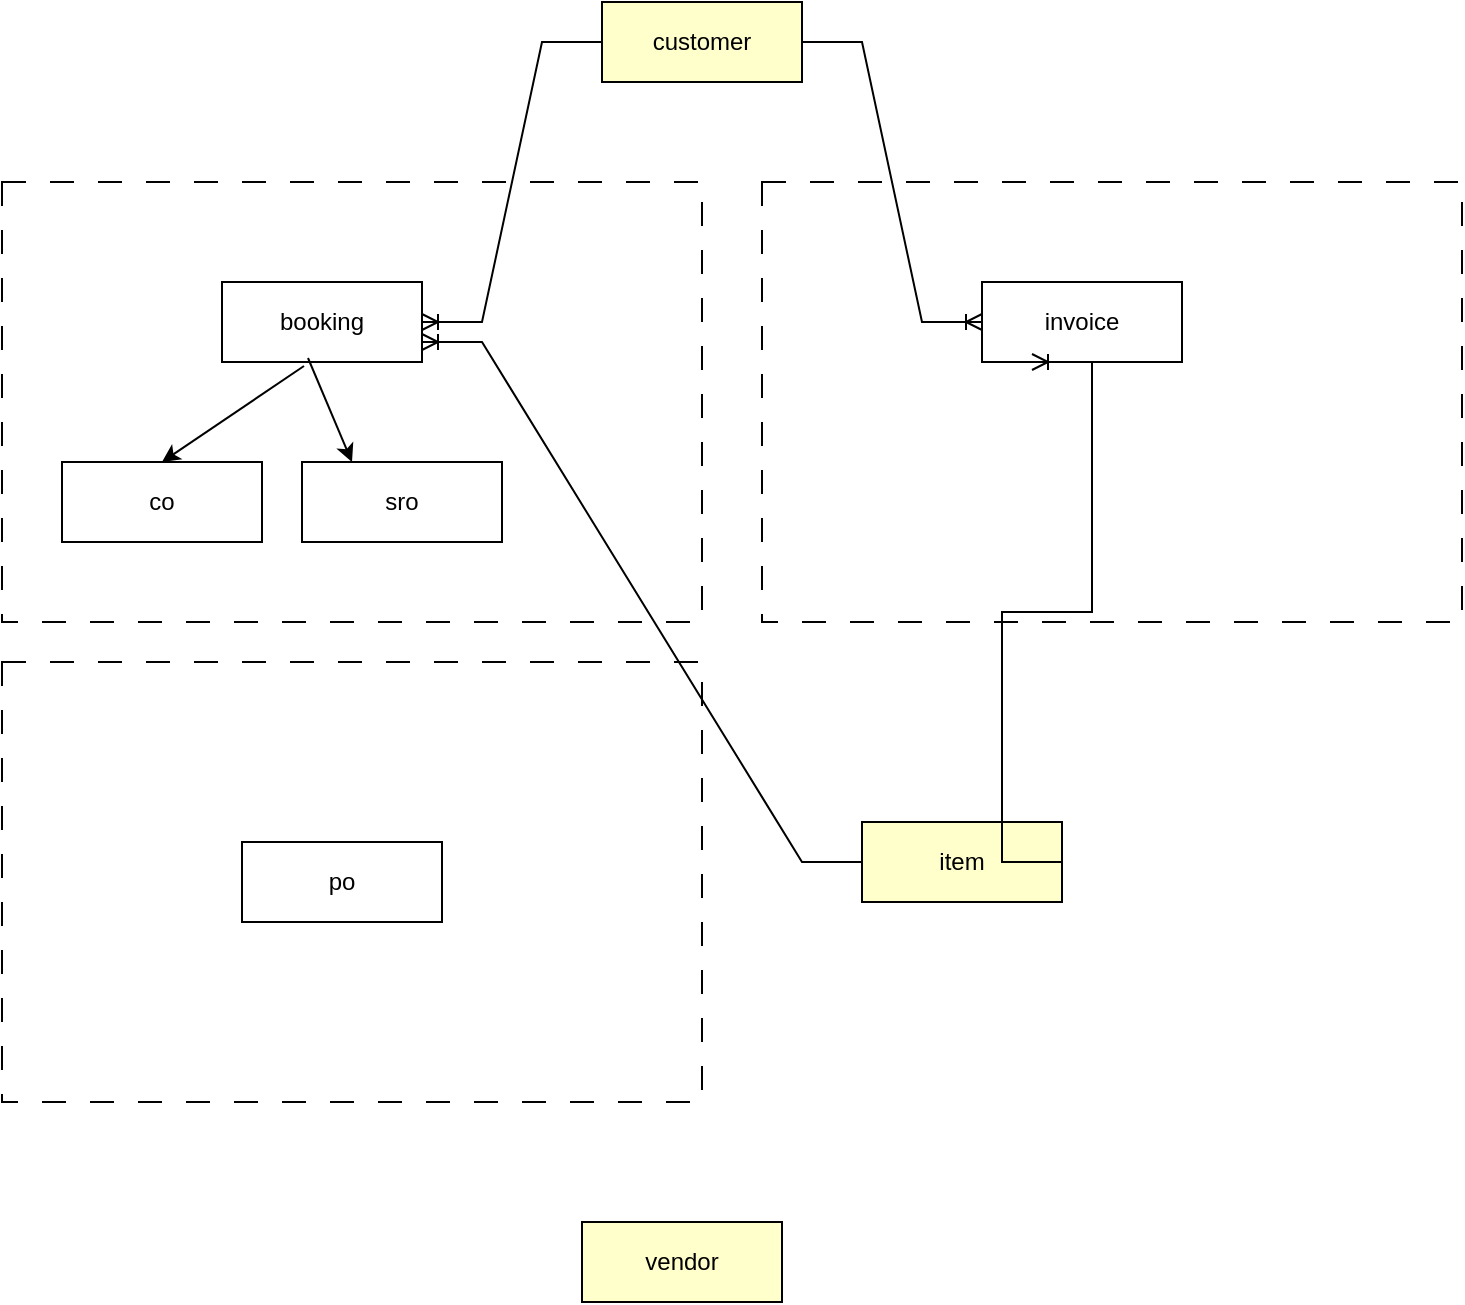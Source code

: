 <mxfile version="24.2.2" type="github">
  <diagram name="Page-1" id="swhyl1EIYODESvVADR6k">
    <mxGraphModel dx="2026" dy="1111" grid="1" gridSize="10" guides="1" tooltips="1" connect="1" arrows="1" fold="1" page="1" pageScale="1" pageWidth="850" pageHeight="1100" math="0" shadow="0">
      <root>
        <mxCell id="0" />
        <mxCell id="1" parent="0" />
        <mxCell id="iy8bSIr4o6cNzX4V5DxU-32" value="" style="rounded=0;whiteSpace=wrap;html=1;fillColor=none;dashed=1;dashPattern=12 12;" vertex="1" parent="1">
          <mxGeometry x="470" y="290" width="350" height="220" as="geometry" />
        </mxCell>
        <mxCell id="iy8bSIr4o6cNzX4V5DxU-33" value="" style="rounded=0;whiteSpace=wrap;html=1;fillColor=none;dashed=1;dashPattern=12 12;" vertex="1" parent="1">
          <mxGeometry x="90" y="290" width="350" height="220" as="geometry" />
        </mxCell>
        <mxCell id="iy8bSIr4o6cNzX4V5DxU-34" value="" style="rounded=0;whiteSpace=wrap;html=1;fillColor=none;dashed=1;dashPattern=12 12;" vertex="1" parent="1">
          <mxGeometry x="90" y="530" width="350" height="220" as="geometry" />
        </mxCell>
        <mxCell id="iy8bSIr4o6cNzX4V5DxU-21" value="booking" style="whiteSpace=wrap;html=1;align=center;" vertex="1" parent="1">
          <mxGeometry x="200" y="340" width="100" height="40" as="geometry" />
        </mxCell>
        <mxCell id="iy8bSIr4o6cNzX4V5DxU-22" value="invoice" style="whiteSpace=wrap;html=1;align=center;" vertex="1" parent="1">
          <mxGeometry x="580" y="340" width="100" height="40" as="geometry" />
        </mxCell>
        <mxCell id="iy8bSIr4o6cNzX4V5DxU-23" value="po" style="whiteSpace=wrap;html=1;align=center;" vertex="1" parent="1">
          <mxGeometry x="210" y="620" width="100" height="40" as="geometry" />
        </mxCell>
        <mxCell id="iy8bSIr4o6cNzX4V5DxU-24" value="co" style="whiteSpace=wrap;html=1;align=center;" vertex="1" parent="1">
          <mxGeometry x="120" y="430" width="100" height="40" as="geometry" />
        </mxCell>
        <mxCell id="iy8bSIr4o6cNzX4V5DxU-25" value="sro" style="whiteSpace=wrap;html=1;align=center;" vertex="1" parent="1">
          <mxGeometry x="240" y="430" width="100" height="40" as="geometry" />
        </mxCell>
        <mxCell id="iy8bSIr4o6cNzX4V5DxU-26" value="vendor" style="whiteSpace=wrap;html=1;align=center;fillColor=#FFFFCC;" vertex="1" parent="1">
          <mxGeometry x="380" y="810" width="100" height="40" as="geometry" />
        </mxCell>
        <mxCell id="iy8bSIr4o6cNzX4V5DxU-27" value="customer" style="whiteSpace=wrap;html=1;align=center;fillColor=#FFFFCC;" vertex="1" parent="1">
          <mxGeometry x="390" y="200" width="100" height="40" as="geometry" />
        </mxCell>
        <mxCell id="iy8bSIr4o6cNzX4V5DxU-28" value="item" style="whiteSpace=wrap;html=1;align=center;fillColor=#FFFFCC;" vertex="1" parent="1">
          <mxGeometry x="520" y="610" width="100" height="40" as="geometry" />
        </mxCell>
        <mxCell id="iy8bSIr4o6cNzX4V5DxU-29" value="" style="endArrow=classic;html=1;rounded=0;exitX=0.41;exitY=1.05;exitDx=0;exitDy=0;exitPerimeter=0;entryX=0.5;entryY=0;entryDx=0;entryDy=0;" edge="1" parent="1" source="iy8bSIr4o6cNzX4V5DxU-21" target="iy8bSIr4o6cNzX4V5DxU-24">
          <mxGeometry width="50" height="50" relative="1" as="geometry">
            <mxPoint x="240" y="440" as="sourcePoint" />
            <mxPoint x="290" y="390" as="targetPoint" />
          </mxGeometry>
        </mxCell>
        <mxCell id="iy8bSIr4o6cNzX4V5DxU-30" value="" style="endArrow=classic;html=1;rounded=0;exitX=0.43;exitY=0.95;exitDx=0;exitDy=0;exitPerimeter=0;entryX=0.25;entryY=0;entryDx=0;entryDy=0;" edge="1" parent="1" source="iy8bSIr4o6cNzX4V5DxU-21" target="iy8bSIr4o6cNzX4V5DxU-25">
          <mxGeometry width="50" height="50" relative="1" as="geometry">
            <mxPoint x="290" y="410" as="sourcePoint" />
            <mxPoint x="340" y="360" as="targetPoint" />
          </mxGeometry>
        </mxCell>
        <mxCell id="iy8bSIr4o6cNzX4V5DxU-35" value="" style="edgeStyle=entityRelationEdgeStyle;fontSize=12;html=1;endArrow=ERoneToMany;rounded=0;exitX=0;exitY=0.5;exitDx=0;exitDy=0;entryX=1;entryY=0.5;entryDx=0;entryDy=0;" edge="1" parent="1" source="iy8bSIr4o6cNzX4V5DxU-27" target="iy8bSIr4o6cNzX4V5DxU-21">
          <mxGeometry width="100" height="100" relative="1" as="geometry">
            <mxPoint x="200" y="220" as="sourcePoint" />
            <mxPoint x="300" y="120" as="targetPoint" />
            <Array as="points">
              <mxPoint x="230" y="270" />
              <mxPoint x="180" y="220" />
              <mxPoint x="300" y="250" />
            </Array>
          </mxGeometry>
        </mxCell>
        <mxCell id="iy8bSIr4o6cNzX4V5DxU-36" value="" style="edgeStyle=entityRelationEdgeStyle;fontSize=12;html=1;endArrow=ERoneToMany;rounded=0;entryX=0;entryY=0.5;entryDx=0;entryDy=0;" edge="1" parent="1" source="iy8bSIr4o6cNzX4V5DxU-27" target="iy8bSIr4o6cNzX4V5DxU-22">
          <mxGeometry width="100" height="100" relative="1" as="geometry">
            <mxPoint x="530" y="230" as="sourcePoint" />
            <mxPoint x="630" y="130" as="targetPoint" />
          </mxGeometry>
        </mxCell>
        <mxCell id="iy8bSIr4o6cNzX4V5DxU-37" value="" style="edgeStyle=entityRelationEdgeStyle;fontSize=12;html=1;endArrow=ERoneToMany;rounded=0;exitX=0;exitY=0.5;exitDx=0;exitDy=0;entryX=1;entryY=0.75;entryDx=0;entryDy=0;" edge="1" parent="1" source="iy8bSIr4o6cNzX4V5DxU-28" target="iy8bSIr4o6cNzX4V5DxU-21">
          <mxGeometry width="100" height="100" relative="1" as="geometry">
            <mxPoint x="460" y="630" as="sourcePoint" />
            <mxPoint x="560" y="530" as="targetPoint" />
          </mxGeometry>
        </mxCell>
        <mxCell id="iy8bSIr4o6cNzX4V5DxU-39" value="" style="edgeStyle=entityRelationEdgeStyle;fontSize=12;html=1;endArrow=ERoneToMany;rounded=0;exitX=1;exitY=0.5;exitDx=0;exitDy=0;entryX=0.25;entryY=1;entryDx=0;entryDy=0;" edge="1" parent="1" source="iy8bSIr4o6cNzX4V5DxU-28" target="iy8bSIr4o6cNzX4V5DxU-22">
          <mxGeometry width="100" height="100" relative="1" as="geometry">
            <mxPoint x="570" y="570" as="sourcePoint" />
            <mxPoint x="670" y="470" as="targetPoint" />
          </mxGeometry>
        </mxCell>
      </root>
    </mxGraphModel>
  </diagram>
</mxfile>

